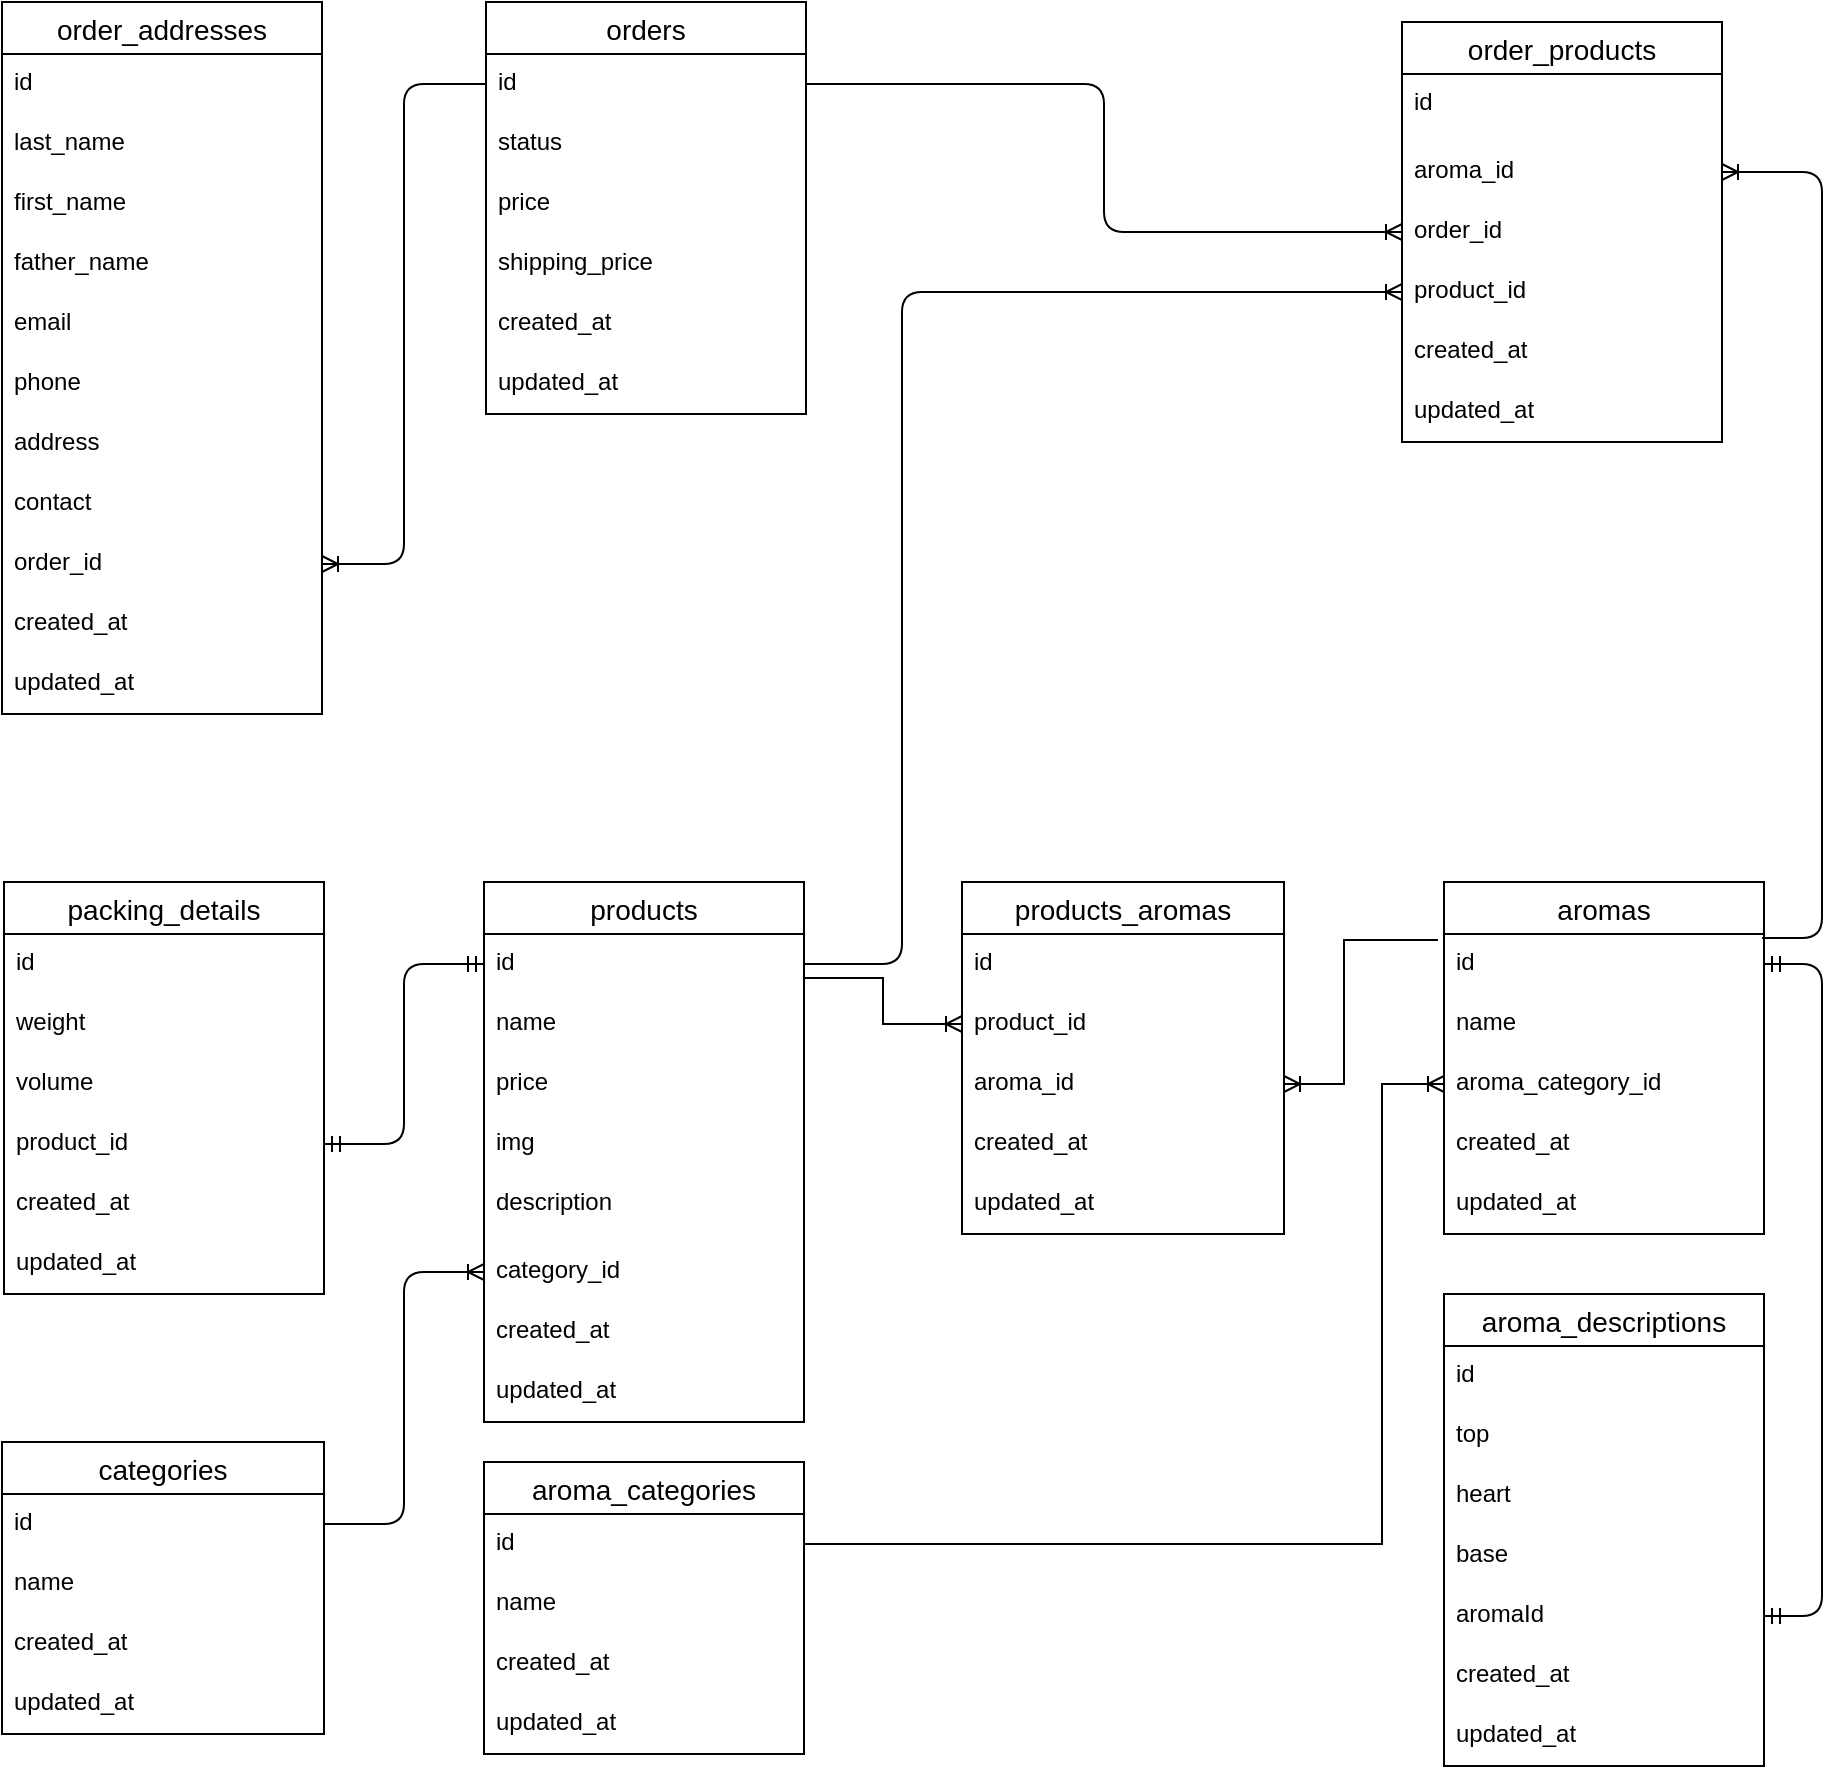 <mxfile version="20.8.21" type="device"><diagram id="fkbt7GqxHFH9x2dKzf-g" name="Страница 1"><mxGraphModel dx="1969" dy="899" grid="1" gridSize="10" guides="1" tooltips="1" connect="1" arrows="1" fold="1" page="1" pageScale="1" pageWidth="827" pageHeight="1169" math="0" shadow="0"><root><mxCell id="0"/><mxCell id="1" parent="0"/><mxCell id="uG_fTVavc7wraAL52VGF-1" value="orders" style="swimlane;fontStyle=0;childLayout=stackLayout;horizontal=1;startSize=26;horizontalStack=0;resizeParent=1;resizeParentMax=0;resizeLast=0;collapsible=1;marginBottom=0;align=center;fontSize=14;" parent="1" vertex="1"><mxGeometry x="282" y="40" width="160" height="206" as="geometry"><mxRectangle x="230" y="360" width="110" height="30" as="alternateBounds"/></mxGeometry></mxCell><mxCell id="uG_fTVavc7wraAL52VGF-2" value="id" style="text;strokeColor=none;fillColor=none;spacingLeft=4;spacingRight=4;overflow=hidden;rotatable=0;points=[[0,0.5],[1,0.5]];portConstraint=eastwest;fontSize=12;" parent="uG_fTVavc7wraAL52VGF-1" vertex="1"><mxGeometry y="26" width="160" height="30" as="geometry"/></mxCell><mxCell id="uG_fTVavc7wraAL52VGF-3" value="status" style="text;strokeColor=none;fillColor=none;spacingLeft=4;spacingRight=4;overflow=hidden;rotatable=0;points=[[0,0.5],[1,0.5]];portConstraint=eastwest;fontSize=12;" parent="uG_fTVavc7wraAL52VGF-1" vertex="1"><mxGeometry y="56" width="160" height="30" as="geometry"/></mxCell><mxCell id="omhkXTj7CkbVFU1Rj9Ia-85" value="price" style="text;strokeColor=none;fillColor=none;spacingLeft=4;spacingRight=4;overflow=hidden;rotatable=0;points=[[0,0.5],[1,0.5]];portConstraint=eastwest;fontSize=12;" parent="uG_fTVavc7wraAL52VGF-1" vertex="1"><mxGeometry y="86" width="160" height="30" as="geometry"/></mxCell><mxCell id="VBw8Z2DoH7fAG0euBQ-4-6" value="shipping_price" style="text;strokeColor=none;fillColor=none;spacingLeft=4;spacingRight=4;overflow=hidden;rotatable=0;points=[[0,0.5],[1,0.5]];portConstraint=eastwest;fontSize=12;" parent="uG_fTVavc7wraAL52VGF-1" vertex="1"><mxGeometry y="116" width="160" height="30" as="geometry"/></mxCell><mxCell id="omhkXTj7CkbVFU1Rj9Ia-34" value="created_at" style="text;strokeColor=none;fillColor=none;spacingLeft=4;spacingRight=4;overflow=hidden;rotatable=0;points=[[0,0.5],[1,0.5]];portConstraint=eastwest;fontSize=12;" parent="uG_fTVavc7wraAL52VGF-1" vertex="1"><mxGeometry y="146" width="160" height="30" as="geometry"/></mxCell><mxCell id="omhkXTj7CkbVFU1Rj9Ia-35" value="updated_at" style="text;strokeColor=none;fillColor=none;spacingLeft=4;spacingRight=4;overflow=hidden;rotatable=0;points=[[0,0.5],[1,0.5]];portConstraint=eastwest;fontSize=12;" parent="uG_fTVavc7wraAL52VGF-1" vertex="1"><mxGeometry y="176" width="160" height="30" as="geometry"/></mxCell><mxCell id="uG_fTVavc7wraAL52VGF-8" value="" style="fontSize=12;html=1;endArrow=ERoneToMany;entryX=0;entryY=0.5;entryDx=0;entryDy=0;exitX=1;exitY=0.5;exitDx=0;exitDy=0;edgeStyle=orthogonalEdgeStyle;" parent="1" source="uG_fTVavc7wraAL52VGF-2" target="VBw8Z2DoH7fAG0euBQ-4-4" edge="1"><mxGeometry width="100" height="100" relative="1" as="geometry"><mxPoint x="1160" y="250" as="sourcePoint"/><mxPoint x="700" y="360" as="targetPoint"/></mxGeometry></mxCell><mxCell id="uG_fTVavc7wraAL52VGF-9" value="order_products" style="swimlane;fontStyle=0;childLayout=stackLayout;horizontal=1;startSize=26;horizontalStack=0;resizeParent=1;resizeParentMax=0;resizeLast=0;collapsible=1;marginBottom=0;align=center;fontSize=14;" parent="1" vertex="1"><mxGeometry x="740" y="50" width="160" height="210" as="geometry"/></mxCell><mxCell id="uG_fTVavc7wraAL52VGF-10" value="id" style="text;strokeColor=none;fillColor=none;spacingLeft=4;spacingRight=4;overflow=hidden;rotatable=0;points=[[0,0.5],[1,0.5]];portConstraint=eastwest;fontSize=12;" parent="uG_fTVavc7wraAL52VGF-9" vertex="1"><mxGeometry y="26" width="160" height="34" as="geometry"/></mxCell><mxCell id="omhkXTj7CkbVFU1Rj9Ia-89" value="aroma_id" style="text;strokeColor=none;fillColor=none;spacingLeft=4;spacingRight=4;overflow=hidden;rotatable=0;points=[[0,0.5],[1,0.5]];portConstraint=eastwest;fontSize=12;" parent="uG_fTVavc7wraAL52VGF-9" vertex="1"><mxGeometry y="60" width="160" height="30" as="geometry"/></mxCell><mxCell id="VBw8Z2DoH7fAG0euBQ-4-4" value="order_id" style="text;strokeColor=none;fillColor=none;spacingLeft=4;spacingRight=4;overflow=hidden;rotatable=0;points=[[0,0.5],[1,0.5]];portConstraint=eastwest;fontSize=12;" parent="uG_fTVavc7wraAL52VGF-9" vertex="1"><mxGeometry y="90" width="160" height="30" as="geometry"/></mxCell><mxCell id="VBw8Z2DoH7fAG0euBQ-4-5" value="product_id" style="text;strokeColor=none;fillColor=none;spacingLeft=4;spacingRight=4;overflow=hidden;rotatable=0;points=[[0,0.5],[1,0.5]];portConstraint=eastwest;fontSize=12;" parent="uG_fTVavc7wraAL52VGF-9" vertex="1"><mxGeometry y="120" width="160" height="30" as="geometry"/></mxCell><mxCell id="omhkXTj7CkbVFU1Rj9Ia-30" value="created_at" style="text;strokeColor=none;fillColor=none;spacingLeft=4;spacingRight=4;overflow=hidden;rotatable=0;points=[[0,0.5],[1,0.5]];portConstraint=eastwest;fontSize=12;" parent="uG_fTVavc7wraAL52VGF-9" vertex="1"><mxGeometry y="150" width="160" height="30" as="geometry"/></mxCell><mxCell id="omhkXTj7CkbVFU1Rj9Ia-31" value="updated_at" style="text;strokeColor=none;fillColor=none;spacingLeft=4;spacingRight=4;overflow=hidden;rotatable=0;points=[[0,0.5],[1,0.5]];portConstraint=eastwest;fontSize=12;" parent="uG_fTVavc7wraAL52VGF-9" vertex="1"><mxGeometry y="180" width="160" height="30" as="geometry"/></mxCell><mxCell id="VBw8Z2DoH7fAG0euBQ-4-8" value="order_addresses" style="swimlane;fontStyle=0;childLayout=stackLayout;horizontal=1;startSize=26;horizontalStack=0;resizeParent=1;resizeParentMax=0;resizeLast=0;collapsible=1;marginBottom=0;align=center;fontSize=14;" parent="1" vertex="1"><mxGeometry x="40" y="40" width="160" height="356" as="geometry"><mxRectangle x="230" y="360" width="110" height="30" as="alternateBounds"/></mxGeometry></mxCell><mxCell id="VBw8Z2DoH7fAG0euBQ-4-9" value="id" style="text;strokeColor=none;fillColor=none;spacingLeft=4;spacingRight=4;overflow=hidden;rotatable=0;points=[[0,0.5],[1,0.5]];portConstraint=eastwest;fontSize=12;" parent="VBw8Z2DoH7fAG0euBQ-4-8" vertex="1"><mxGeometry y="26" width="160" height="30" as="geometry"/></mxCell><mxCell id="VBw8Z2DoH7fAG0euBQ-4-11" value="last_name" style="text;strokeColor=none;fillColor=none;spacingLeft=4;spacingRight=4;overflow=hidden;rotatable=0;points=[[0,0.5],[1,0.5]];portConstraint=eastwest;fontSize=12;" parent="VBw8Z2DoH7fAG0euBQ-4-8" vertex="1"><mxGeometry y="56" width="160" height="30" as="geometry"/></mxCell><mxCell id="omhkXTj7CkbVFU1Rj9Ia-86" value="first_name" style="text;strokeColor=none;fillColor=none;spacingLeft=4;spacingRight=4;overflow=hidden;rotatable=0;points=[[0,0.5],[1,0.5]];portConstraint=eastwest;fontSize=12;" parent="VBw8Z2DoH7fAG0euBQ-4-8" vertex="1"><mxGeometry y="86" width="160" height="30" as="geometry"/></mxCell><mxCell id="VBw8Z2DoH7fAG0euBQ-4-10" value="father_name" style="text;strokeColor=none;fillColor=none;spacingLeft=4;spacingRight=4;overflow=hidden;rotatable=0;points=[[0,0.5],[1,0.5]];portConstraint=eastwest;fontSize=12;" parent="VBw8Z2DoH7fAG0euBQ-4-8" vertex="1"><mxGeometry y="116" width="160" height="30" as="geometry"/></mxCell><mxCell id="VBw8Z2DoH7fAG0euBQ-4-12" value="email" style="text;strokeColor=none;fillColor=none;spacingLeft=4;spacingRight=4;overflow=hidden;rotatable=0;points=[[0,0.5],[1,0.5]];portConstraint=eastwest;fontSize=12;" parent="VBw8Z2DoH7fAG0euBQ-4-8" vertex="1"><mxGeometry y="146" width="160" height="30" as="geometry"/></mxCell><mxCell id="VBw8Z2DoH7fAG0euBQ-4-18" value="phone" style="text;strokeColor=none;fillColor=none;spacingLeft=4;spacingRight=4;overflow=hidden;rotatable=0;points=[[0,0.5],[1,0.5]];portConstraint=eastwest;fontSize=12;" parent="VBw8Z2DoH7fAG0euBQ-4-8" vertex="1"><mxGeometry y="176" width="160" height="30" as="geometry"/></mxCell><mxCell id="omhkXTj7CkbVFU1Rj9Ia-87" value="address" style="text;strokeColor=none;fillColor=none;spacingLeft=4;spacingRight=4;overflow=hidden;rotatable=0;points=[[0,0.5],[1,0.5]];portConstraint=eastwest;fontSize=12;" parent="VBw8Z2DoH7fAG0euBQ-4-8" vertex="1"><mxGeometry y="206" width="160" height="30" as="geometry"/></mxCell><mxCell id="omhkXTj7CkbVFU1Rj9Ia-88" value="contact" style="text;strokeColor=none;fillColor=none;spacingLeft=4;spacingRight=4;overflow=hidden;rotatable=0;points=[[0,0.5],[1,0.5]];portConstraint=eastwest;fontSize=12;" parent="VBw8Z2DoH7fAG0euBQ-4-8" vertex="1"><mxGeometry y="236" width="160" height="30" as="geometry"/></mxCell><mxCell id="VBw8Z2DoH7fAG0euBQ-4-19" value="order_id" style="text;strokeColor=none;fillColor=none;spacingLeft=4;spacingRight=4;overflow=hidden;rotatable=0;points=[[0,0.5],[1,0.5]];portConstraint=eastwest;fontSize=12;" parent="VBw8Z2DoH7fAG0euBQ-4-8" vertex="1"><mxGeometry y="266" width="160" height="30" as="geometry"/></mxCell><mxCell id="omhkXTj7CkbVFU1Rj9Ia-32" value="created_at" style="text;strokeColor=none;fillColor=none;spacingLeft=4;spacingRight=4;overflow=hidden;rotatable=0;points=[[0,0.5],[1,0.5]];portConstraint=eastwest;fontSize=12;" parent="VBw8Z2DoH7fAG0euBQ-4-8" vertex="1"><mxGeometry y="296" width="160" height="30" as="geometry"/></mxCell><mxCell id="omhkXTj7CkbVFU1Rj9Ia-33" value="updated_at" style="text;strokeColor=none;fillColor=none;spacingLeft=4;spacingRight=4;overflow=hidden;rotatable=0;points=[[0,0.5],[1,0.5]];portConstraint=eastwest;fontSize=12;" parent="VBw8Z2DoH7fAG0euBQ-4-8" vertex="1"><mxGeometry y="326" width="160" height="30" as="geometry"/></mxCell><mxCell id="VBw8Z2DoH7fAG0euBQ-4-21" value="" style="fontSize=12;html=1;endArrow=ERoneToMany;exitX=0;exitY=0.5;exitDx=0;exitDy=0;entryX=1;entryY=0.5;entryDx=0;entryDy=0;edgeStyle=orthogonalEdgeStyle;" parent="1" source="uG_fTVavc7wraAL52VGF-2" target="VBw8Z2DoH7fAG0euBQ-4-19" edge="1"><mxGeometry width="100" height="100" relative="1" as="geometry"><mxPoint x="570.96" y="395" as="sourcePoint"/><mxPoint x="1290" y="200" as="targetPoint"/></mxGeometry></mxCell><mxCell id="4I57wcA4eg1ywMWv270l-12" value="products" style="swimlane;fontStyle=0;childLayout=stackLayout;horizontal=1;startSize=26;horizontalStack=0;resizeParent=1;resizeParentMax=0;resizeLast=0;collapsible=1;marginBottom=0;align=center;fontSize=14;" parent="1" vertex="1"><mxGeometry x="281" y="480" width="160" height="270" as="geometry"><mxRectangle x="880" y="140" width="90" height="30" as="alternateBounds"/></mxGeometry></mxCell><mxCell id="4I57wcA4eg1ywMWv270l-13" value="id" style="text;strokeColor=none;fillColor=none;spacingLeft=4;spacingRight=4;overflow=hidden;rotatable=0;points=[[0,0.5],[1,0.5]];portConstraint=eastwest;fontSize=12;" parent="4I57wcA4eg1ywMWv270l-12" vertex="1"><mxGeometry y="26" width="160" height="30" as="geometry"/></mxCell><mxCell id="4I57wcA4eg1ywMWv270l-14" value="name" style="text;strokeColor=none;fillColor=none;spacingLeft=4;spacingRight=4;overflow=hidden;rotatable=0;points=[[0,0.5],[1,0.5]];portConstraint=eastwest;fontSize=12;" parent="4I57wcA4eg1ywMWv270l-12" vertex="1"><mxGeometry y="56" width="160" height="30" as="geometry"/></mxCell><mxCell id="4I57wcA4eg1ywMWv270l-15" value="price" style="text;strokeColor=none;fillColor=none;spacingLeft=4;spacingRight=4;overflow=hidden;rotatable=0;points=[[0,0.5],[1,0.5]];portConstraint=eastwest;fontSize=12;" parent="4I57wcA4eg1ywMWv270l-12" vertex="1"><mxGeometry y="86" width="160" height="30" as="geometry"/></mxCell><mxCell id="4I57wcA4eg1ywMWv270l-16" value="img" style="text;strokeColor=none;fillColor=none;spacingLeft=4;spacingRight=4;overflow=hidden;rotatable=0;points=[[0,0.5],[1,0.5]];portConstraint=eastwest;fontSize=12;" parent="4I57wcA4eg1ywMWv270l-12" vertex="1"><mxGeometry y="116" width="160" height="30" as="geometry"/></mxCell><mxCell id="4I57wcA4eg1ywMWv270l-17" value="description" style="text;strokeColor=none;fillColor=none;spacingLeft=4;spacingRight=4;overflow=hidden;rotatable=0;points=[[0,0.5],[1,0.5]];portConstraint=eastwest;fontSize=12;" parent="4I57wcA4eg1ywMWv270l-12" vertex="1"><mxGeometry y="146" width="160" height="34" as="geometry"/></mxCell><mxCell id="GkkpYGsqFNRKR1n_KqoN-9" value="category_id" style="text;strokeColor=none;fillColor=none;spacingLeft=4;spacingRight=4;overflow=hidden;rotatable=0;points=[[0,0.5],[1,0.5]];portConstraint=eastwest;fontSize=12;" parent="4I57wcA4eg1ywMWv270l-12" vertex="1"><mxGeometry y="180" width="160" height="30" as="geometry"/></mxCell><mxCell id="omhkXTj7CkbVFU1Rj9Ia-26" value="created_at" style="text;strokeColor=none;fillColor=none;spacingLeft=4;spacingRight=4;overflow=hidden;rotatable=0;points=[[0,0.5],[1,0.5]];portConstraint=eastwest;fontSize=12;" parent="4I57wcA4eg1ywMWv270l-12" vertex="1"><mxGeometry y="210" width="160" height="30" as="geometry"/></mxCell><mxCell id="omhkXTj7CkbVFU1Rj9Ia-27" value="updated_at" style="text;strokeColor=none;fillColor=none;spacingLeft=4;spacingRight=4;overflow=hidden;rotatable=0;points=[[0,0.5],[1,0.5]];portConstraint=eastwest;fontSize=12;" parent="4I57wcA4eg1ywMWv270l-12" vertex="1"><mxGeometry y="240" width="160" height="30" as="geometry"/></mxCell><mxCell id="4I57wcA4eg1ywMWv270l-19" value="categories" style="swimlane;fontStyle=0;childLayout=stackLayout;horizontal=1;startSize=26;horizontalStack=0;resizeParent=1;resizeParentMax=0;resizeLast=0;collapsible=1;marginBottom=0;align=center;fontSize=14;" parent="1" vertex="1"><mxGeometry x="40" y="760" width="161" height="146" as="geometry"/></mxCell><mxCell id="4I57wcA4eg1ywMWv270l-20" value="id" style="text;strokeColor=none;fillColor=none;spacingLeft=4;spacingRight=4;overflow=hidden;rotatable=0;points=[[0,0.5],[1,0.5]];portConstraint=eastwest;fontSize=12;" parent="4I57wcA4eg1ywMWv270l-19" vertex="1"><mxGeometry y="26" width="161" height="30" as="geometry"/></mxCell><mxCell id="4I57wcA4eg1ywMWv270l-21" value="name" style="text;strokeColor=none;fillColor=none;spacingLeft=4;spacingRight=4;overflow=hidden;rotatable=0;points=[[0,0.5],[1,0.5]];portConstraint=eastwest;fontSize=12;" parent="4I57wcA4eg1ywMWv270l-19" vertex="1"><mxGeometry y="56" width="161" height="30" as="geometry"/></mxCell><mxCell id="omhkXTj7CkbVFU1Rj9Ia-22" value="created_at" style="text;strokeColor=none;fillColor=none;spacingLeft=4;spacingRight=4;overflow=hidden;rotatable=0;points=[[0,0.5],[1,0.5]];portConstraint=eastwest;fontSize=12;" parent="4I57wcA4eg1ywMWv270l-19" vertex="1"><mxGeometry y="86" width="161" height="30" as="geometry"/></mxCell><mxCell id="omhkXTj7CkbVFU1Rj9Ia-23" value="updated_at" style="text;strokeColor=none;fillColor=none;spacingLeft=4;spacingRight=4;overflow=hidden;rotatable=0;points=[[0,0.5],[1,0.5]];portConstraint=eastwest;fontSize=12;" parent="4I57wcA4eg1ywMWv270l-19" vertex="1"><mxGeometry y="116" width="161" height="30" as="geometry"/></mxCell><mxCell id="4I57wcA4eg1ywMWv270l-22" value="" style="fontSize=12;html=1;endArrow=ERoneToMany;exitX=1;exitY=0.5;exitDx=0;exitDy=0;edgeStyle=orthogonalEdgeStyle;entryX=0;entryY=0.5;entryDx=0;entryDy=0;" parent="1" source="4I57wcA4eg1ywMWv270l-20" target="GkkpYGsqFNRKR1n_KqoN-9" edge="1"><mxGeometry width="100" height="100" relative="1" as="geometry"><mxPoint x="1251" y="1030" as="sourcePoint"/><mxPoint x="431" y="670" as="targetPoint"/></mxGeometry></mxCell><mxCell id="4I57wcA4eg1ywMWv270l-23" value="aromas" style="swimlane;fontStyle=0;childLayout=stackLayout;horizontal=1;startSize=26;horizontalStack=0;resizeParent=1;resizeParentMax=0;resizeLast=0;collapsible=1;marginBottom=0;align=center;fontSize=14;" parent="1" vertex="1"><mxGeometry x="761" y="480" width="160" height="176" as="geometry"><mxRectangle x="880" y="140" width="90" height="30" as="alternateBounds"/></mxGeometry></mxCell><mxCell id="4I57wcA4eg1ywMWv270l-24" value="id" style="text;strokeColor=none;fillColor=none;spacingLeft=4;spacingRight=4;overflow=hidden;rotatable=0;points=[[0,0.5],[1,0.5]];portConstraint=eastwest;fontSize=12;" parent="4I57wcA4eg1ywMWv270l-23" vertex="1"><mxGeometry y="26" width="160" height="30" as="geometry"/></mxCell><mxCell id="omhkXTj7CkbVFU1Rj9Ia-84" value="name" style="text;strokeColor=none;fillColor=none;spacingLeft=4;spacingRight=4;overflow=hidden;rotatable=0;points=[[0,0.5],[1,0.5]];portConstraint=eastwest;fontSize=12;" parent="4I57wcA4eg1ywMWv270l-23" vertex="1"><mxGeometry y="56" width="160" height="30" as="geometry"/></mxCell><mxCell id="4I57wcA4eg1ywMWv270l-25" value="aroma_category_id" style="text;strokeColor=none;fillColor=none;spacingLeft=4;spacingRight=4;overflow=hidden;rotatable=0;points=[[0,0.5],[1,0.5]];portConstraint=eastwest;fontSize=12;" parent="4I57wcA4eg1ywMWv270l-23" vertex="1"><mxGeometry y="86" width="160" height="30" as="geometry"/></mxCell><mxCell id="omhkXTj7CkbVFU1Rj9Ia-28" value="created_at" style="text;strokeColor=none;fillColor=none;spacingLeft=4;spacingRight=4;overflow=hidden;rotatable=0;points=[[0,0.5],[1,0.5]];portConstraint=eastwest;fontSize=12;" parent="4I57wcA4eg1ywMWv270l-23" vertex="1"><mxGeometry y="116" width="160" height="30" as="geometry"/></mxCell><mxCell id="omhkXTj7CkbVFU1Rj9Ia-29" value="updated_at" style="text;strokeColor=none;fillColor=none;spacingLeft=4;spacingRight=4;overflow=hidden;rotatable=0;points=[[0,0.5],[1,0.5]];portConstraint=eastwest;fontSize=12;" parent="4I57wcA4eg1ywMWv270l-23" vertex="1"><mxGeometry y="146" width="160" height="30" as="geometry"/></mxCell><mxCell id="4I57wcA4eg1ywMWv270l-29" value="products_aromas" style="swimlane;fontStyle=0;childLayout=stackLayout;horizontal=1;startSize=26;horizontalStack=0;resizeParent=1;resizeParentMax=0;resizeLast=0;collapsible=1;marginBottom=0;align=center;fontSize=14;" parent="1" vertex="1"><mxGeometry x="520" y="480" width="161" height="176" as="geometry"><mxRectangle x="880" y="140" width="90" height="30" as="alternateBounds"/></mxGeometry></mxCell><mxCell id="4I57wcA4eg1ywMWv270l-30" value="id" style="text;strokeColor=none;fillColor=none;spacingLeft=4;spacingRight=4;overflow=hidden;rotatable=0;points=[[0,0.5],[1,0.5]];portConstraint=eastwest;fontSize=12;" parent="4I57wcA4eg1ywMWv270l-29" vertex="1"><mxGeometry y="26" width="161" height="30" as="geometry"/></mxCell><mxCell id="4I57wcA4eg1ywMWv270l-31" value="product_id" style="text;strokeColor=none;fillColor=none;spacingLeft=4;spacingRight=4;overflow=hidden;rotatable=0;points=[[0,0.5],[1,0.5]];portConstraint=eastwest;fontSize=12;" parent="4I57wcA4eg1ywMWv270l-29" vertex="1"><mxGeometry y="56" width="161" height="30" as="geometry"/></mxCell><mxCell id="4I57wcA4eg1ywMWv270l-32" value="aroma_id" style="text;strokeColor=none;fillColor=none;spacingLeft=4;spacingRight=4;overflow=hidden;rotatable=0;points=[[0,0.5],[1,0.5]];portConstraint=eastwest;fontSize=12;" parent="4I57wcA4eg1ywMWv270l-29" vertex="1"><mxGeometry y="86" width="161" height="30" as="geometry"/></mxCell><mxCell id="omhkXTj7CkbVFU1Rj9Ia-24" value="created_at" style="text;strokeColor=none;fillColor=none;spacingLeft=4;spacingRight=4;overflow=hidden;rotatable=0;points=[[0,0.5],[1,0.5]];portConstraint=eastwest;fontSize=12;" parent="4I57wcA4eg1ywMWv270l-29" vertex="1"><mxGeometry y="116" width="161" height="30" as="geometry"/></mxCell><mxCell id="omhkXTj7CkbVFU1Rj9Ia-25" value="updated_at" style="text;strokeColor=none;fillColor=none;spacingLeft=4;spacingRight=4;overflow=hidden;rotatable=0;points=[[0,0.5],[1,0.5]];portConstraint=eastwest;fontSize=12;" parent="4I57wcA4eg1ywMWv270l-29" vertex="1"><mxGeometry y="146" width="161" height="30" as="geometry"/></mxCell><mxCell id="4I57wcA4eg1ywMWv270l-34" value="aroma_descriptions" style="swimlane;fontStyle=0;childLayout=stackLayout;horizontal=1;startSize=26;horizontalStack=0;resizeParent=1;resizeParentMax=0;resizeLast=0;collapsible=1;marginBottom=0;align=center;fontSize=14;" parent="1" vertex="1"><mxGeometry x="761" y="686" width="160" height="236" as="geometry"><mxRectangle x="880" y="140" width="90" height="30" as="alternateBounds"/></mxGeometry></mxCell><mxCell id="4I57wcA4eg1ywMWv270l-35" value="id" style="text;strokeColor=none;fillColor=none;spacingLeft=4;spacingRight=4;overflow=hidden;rotatable=0;points=[[0,0.5],[1,0.5]];portConstraint=eastwest;fontSize=12;" parent="4I57wcA4eg1ywMWv270l-34" vertex="1"><mxGeometry y="26" width="160" height="30" as="geometry"/></mxCell><mxCell id="4I57wcA4eg1ywMWv270l-36" value="top" style="text;strokeColor=none;fillColor=none;spacingLeft=4;spacingRight=4;overflow=hidden;rotatable=0;points=[[0,0.5],[1,0.5]];portConstraint=eastwest;fontSize=12;" parent="4I57wcA4eg1ywMWv270l-34" vertex="1"><mxGeometry y="56" width="160" height="30" as="geometry"/></mxCell><mxCell id="4I57wcA4eg1ywMWv270l-37" value="heart" style="text;strokeColor=none;fillColor=none;spacingLeft=4;spacingRight=4;overflow=hidden;rotatable=0;points=[[0,0.5],[1,0.5]];portConstraint=eastwest;fontSize=12;" parent="4I57wcA4eg1ywMWv270l-34" vertex="1"><mxGeometry y="86" width="160" height="30" as="geometry"/></mxCell><mxCell id="4I57wcA4eg1ywMWv270l-38" value="base" style="text;strokeColor=none;fillColor=none;spacingLeft=4;spacingRight=4;overflow=hidden;rotatable=0;points=[[0,0.5],[1,0.5]];portConstraint=eastwest;fontSize=12;" parent="4I57wcA4eg1ywMWv270l-34" vertex="1"><mxGeometry y="116" width="160" height="30" as="geometry"/></mxCell><mxCell id="4I57wcA4eg1ywMWv270l-39" value="aromaId" style="text;strokeColor=none;fillColor=none;spacingLeft=4;spacingRight=4;overflow=hidden;rotatable=0;points=[[0,0.5],[1,0.5]];portConstraint=eastwest;fontSize=12;" parent="4I57wcA4eg1ywMWv270l-34" vertex="1"><mxGeometry y="146" width="160" height="30" as="geometry"/></mxCell><mxCell id="omhkXTj7CkbVFU1Rj9Ia-36" value="created_at" style="text;strokeColor=none;fillColor=none;spacingLeft=4;spacingRight=4;overflow=hidden;rotatable=0;points=[[0,0.5],[1,0.5]];portConstraint=eastwest;fontSize=12;" parent="4I57wcA4eg1ywMWv270l-34" vertex="1"><mxGeometry y="176" width="160" height="30" as="geometry"/></mxCell><mxCell id="omhkXTj7CkbVFU1Rj9Ia-37" value="updated_at" style="text;strokeColor=none;fillColor=none;spacingLeft=4;spacingRight=4;overflow=hidden;rotatable=0;points=[[0,0.5],[1,0.5]];portConstraint=eastwest;fontSize=12;" parent="4I57wcA4eg1ywMWv270l-34" vertex="1"><mxGeometry y="206" width="160" height="30" as="geometry"/></mxCell><mxCell id="4I57wcA4eg1ywMWv270l-40" value="packing_details" style="swimlane;fontStyle=0;childLayout=stackLayout;horizontal=1;startSize=26;horizontalStack=0;resizeParent=1;resizeParentMax=0;resizeLast=0;collapsible=1;marginBottom=0;align=center;fontSize=14;" parent="1" vertex="1"><mxGeometry x="41" y="480" width="160" height="206" as="geometry"><mxRectangle x="880" y="140" width="90" height="30" as="alternateBounds"/></mxGeometry></mxCell><mxCell id="4I57wcA4eg1ywMWv270l-41" value="id" style="text;strokeColor=none;fillColor=none;spacingLeft=4;spacingRight=4;overflow=hidden;rotatable=0;points=[[0,0.5],[1,0.5]];portConstraint=eastwest;fontSize=12;" parent="4I57wcA4eg1ywMWv270l-40" vertex="1"><mxGeometry y="26" width="160" height="30" as="geometry"/></mxCell><mxCell id="4I57wcA4eg1ywMWv270l-42" value="weight" style="text;strokeColor=none;fillColor=none;spacingLeft=4;spacingRight=4;overflow=hidden;rotatable=0;points=[[0,0.5],[1,0.5]];portConstraint=eastwest;fontSize=12;" parent="4I57wcA4eg1ywMWv270l-40" vertex="1"><mxGeometry y="56" width="160" height="30" as="geometry"/></mxCell><mxCell id="4I57wcA4eg1ywMWv270l-43" value="volume" style="text;strokeColor=none;fillColor=none;spacingLeft=4;spacingRight=4;overflow=hidden;rotatable=0;points=[[0,0.5],[1,0.5]];portConstraint=eastwest;fontSize=12;" parent="4I57wcA4eg1ywMWv270l-40" vertex="1"><mxGeometry y="86" width="160" height="30" as="geometry"/></mxCell><mxCell id="omhkXTj7CkbVFU1Rj9Ia-16" value="product_id" style="text;strokeColor=none;fillColor=none;spacingLeft=4;spacingRight=4;overflow=hidden;rotatable=0;points=[[0,0.5],[1,0.5]];portConstraint=eastwest;fontSize=12;" parent="4I57wcA4eg1ywMWv270l-40" vertex="1"><mxGeometry y="116" width="160" height="30" as="geometry"/></mxCell><mxCell id="4I57wcA4eg1ywMWv270l-44" value="created_at" style="text;strokeColor=none;fillColor=none;spacingLeft=4;spacingRight=4;overflow=hidden;rotatable=0;points=[[0,0.5],[1,0.5]];portConstraint=eastwest;fontSize=12;" parent="4I57wcA4eg1ywMWv270l-40" vertex="1"><mxGeometry y="146" width="160" height="30" as="geometry"/></mxCell><mxCell id="omhkXTj7CkbVFU1Rj9Ia-17" value="updated_at" style="text;strokeColor=none;fillColor=none;spacingLeft=4;spacingRight=4;overflow=hidden;rotatable=0;points=[[0,0.5],[1,0.5]];portConstraint=eastwest;fontSize=12;" parent="4I57wcA4eg1ywMWv270l-40" vertex="1"><mxGeometry y="176" width="160" height="30" as="geometry"/></mxCell><mxCell id="4I57wcA4eg1ywMWv270l-45" value="" style="fontSize=12;html=1;endArrow=ERmandOne;startArrow=ERmandOne;edgeStyle=orthogonalEdgeStyle;entryX=0;entryY=0.5;entryDx=0;entryDy=0;" parent="1" source="omhkXTj7CkbVFU1Rj9Ia-16" target="4I57wcA4eg1ywMWv270l-13" edge="1"><mxGeometry width="100" height="100" relative="1" as="geometry"><mxPoint x="241" y="900" as="sourcePoint"/><mxPoint x="241" y="520" as="targetPoint"/></mxGeometry></mxCell><mxCell id="4I57wcA4eg1ywMWv270l-47" value="" style="fontSize=12;html=1;endArrow=ERoneToMany;rounded=0;entryX=0;entryY=0.5;entryDx=0;entryDy=0;edgeStyle=orthogonalEdgeStyle;exitX=1;exitY=0.733;exitDx=0;exitDy=0;exitPerimeter=0;" parent="1" source="4I57wcA4eg1ywMWv270l-13" target="4I57wcA4eg1ywMWv270l-31" edge="1"><mxGeometry width="100" height="100" relative="1" as="geometry"><mxPoint x="460" y="530" as="sourcePoint"/><mxPoint x="1081" y="620" as="targetPoint"/></mxGeometry></mxCell><mxCell id="4I57wcA4eg1ywMWv270l-48" value="" style="fontSize=12;html=1;endArrow=ERoneToMany;rounded=0;exitX=-0.019;exitY=0.1;exitDx=0;exitDy=0;entryX=1;entryY=0.5;entryDx=0;entryDy=0;exitPerimeter=0;edgeStyle=orthogonalEdgeStyle;" parent="1" source="4I57wcA4eg1ywMWv270l-24" target="4I57wcA4eg1ywMWv270l-32" edge="1"><mxGeometry width="100" height="100" relative="1" as="geometry"><mxPoint x="651" y="630" as="sourcePoint"/><mxPoint x="730" y="660" as="targetPoint"/><Array as="points"><mxPoint x="711" y="509"/><mxPoint x="711" y="581"/></Array></mxGeometry></mxCell><mxCell id="4I57wcA4eg1ywMWv270l-27" value="" style="fontSize=12;html=1;endArrow=ERmandOne;startArrow=ERmandOne;entryX=1;entryY=0.5;entryDx=0;entryDy=0;exitX=1;exitY=0.5;exitDx=0;exitDy=0;edgeStyle=orthogonalEdgeStyle;" parent="1" source="4I57wcA4eg1ywMWv270l-39" target="4I57wcA4eg1ywMWv270l-24" edge="1"><mxGeometry width="100" height="100" relative="1" as="geometry"><mxPoint x="991" y="750" as="sourcePoint"/><mxPoint x="941" y="600" as="targetPoint"/><Array as="points"><mxPoint x="950" y="847"/><mxPoint x="950" y="521"/></Array></mxGeometry></mxCell><mxCell id="GkkpYGsqFNRKR1n_KqoN-1" value="aroma_categories" style="swimlane;fontStyle=0;childLayout=stackLayout;horizontal=1;startSize=26;horizontalStack=0;resizeParent=1;resizeParentMax=0;resizeLast=0;collapsible=1;marginBottom=0;align=center;fontSize=14;" parent="1" vertex="1"><mxGeometry x="281" y="770" width="160" height="146" as="geometry"><mxRectangle x="880" y="140" width="90" height="30" as="alternateBounds"/></mxGeometry></mxCell><mxCell id="GkkpYGsqFNRKR1n_KqoN-2" value="id" style="text;strokeColor=none;fillColor=none;spacingLeft=4;spacingRight=4;overflow=hidden;rotatable=0;points=[[0,0.5],[1,0.5]];portConstraint=eastwest;fontSize=12;" parent="GkkpYGsqFNRKR1n_KqoN-1" vertex="1"><mxGeometry y="26" width="160" height="30" as="geometry"/></mxCell><mxCell id="GkkpYGsqFNRKR1n_KqoN-3" value="name" style="text;strokeColor=none;fillColor=none;spacingLeft=4;spacingRight=4;overflow=hidden;rotatable=0;points=[[0,0.5],[1,0.5]];portConstraint=eastwest;fontSize=12;" parent="GkkpYGsqFNRKR1n_KqoN-1" vertex="1"><mxGeometry y="56" width="160" height="30" as="geometry"/></mxCell><mxCell id="omhkXTj7CkbVFU1Rj9Ia-20" value="created_at" style="text;strokeColor=none;fillColor=none;spacingLeft=4;spacingRight=4;overflow=hidden;rotatable=0;points=[[0,0.5],[1,0.5]];portConstraint=eastwest;fontSize=12;" parent="GkkpYGsqFNRKR1n_KqoN-1" vertex="1"><mxGeometry y="86" width="160" height="30" as="geometry"/></mxCell><mxCell id="omhkXTj7CkbVFU1Rj9Ia-21" value="updated_at" style="text;strokeColor=none;fillColor=none;spacingLeft=4;spacingRight=4;overflow=hidden;rotatable=0;points=[[0,0.5],[1,0.5]];portConstraint=eastwest;fontSize=12;" parent="GkkpYGsqFNRKR1n_KqoN-1" vertex="1"><mxGeometry y="116" width="160" height="30" as="geometry"/></mxCell><mxCell id="GkkpYGsqFNRKR1n_KqoN-8" value="" style="fontSize=12;html=1;endArrow=ERoneToMany;rounded=0;exitX=1;exitY=0.5;exitDx=0;exitDy=0;entryX=0;entryY=0.5;entryDx=0;entryDy=0;edgeStyle=orthogonalEdgeStyle;" parent="1" source="GkkpYGsqFNRKR1n_KqoN-2" target="4I57wcA4eg1ywMWv270l-25" edge="1"><mxGeometry width="100" height="100" relative="1" as="geometry"><mxPoint x="443.08" y="865" as="sourcePoint"/><mxPoint x="721" y="712" as="targetPoint"/><Array as="points"><mxPoint x="730" y="811"/><mxPoint x="730" y="581"/></Array></mxGeometry></mxCell><mxCell id="omhkXTj7CkbVFU1Rj9Ia-90" value="" style="fontSize=12;html=1;endArrow=ERoneToMany;edgeStyle=orthogonalEdgeStyle;entryX=0;entryY=0.5;entryDx=0;entryDy=0;" parent="1" source="4I57wcA4eg1ywMWv270l-13" target="VBw8Z2DoH7fAG0euBQ-4-5" edge="1"><mxGeometry width="100" height="100" relative="1" as="geometry"><mxPoint x="650" y="260" as="sourcePoint"/><mxPoint x="580" y="390" as="targetPoint"/><Array as="points"><mxPoint x="490" y="521"/><mxPoint x="490" y="185"/></Array></mxGeometry></mxCell><mxCell id="omhkXTj7CkbVFU1Rj9Ia-91" value="" style="fontSize=12;html=1;endArrow=ERoneToMany;edgeStyle=orthogonalEdgeStyle;entryX=1;entryY=0.5;entryDx=0;entryDy=0;exitX=0.994;exitY=0.067;exitDx=0;exitDy=0;exitPerimeter=0;" parent="1" source="4I57wcA4eg1ywMWv270l-24" target="omhkXTj7CkbVFU1Rj9Ia-89" edge="1"><mxGeometry width="100" height="100" relative="1" as="geometry"><mxPoint x="1070" y="436" as="sourcePoint"/><mxPoint x="1379" y="100" as="targetPoint"/><Array as="points"><mxPoint x="950" y="508"/><mxPoint x="950" y="125"/></Array></mxGeometry></mxCell></root></mxGraphModel></diagram></mxfile>